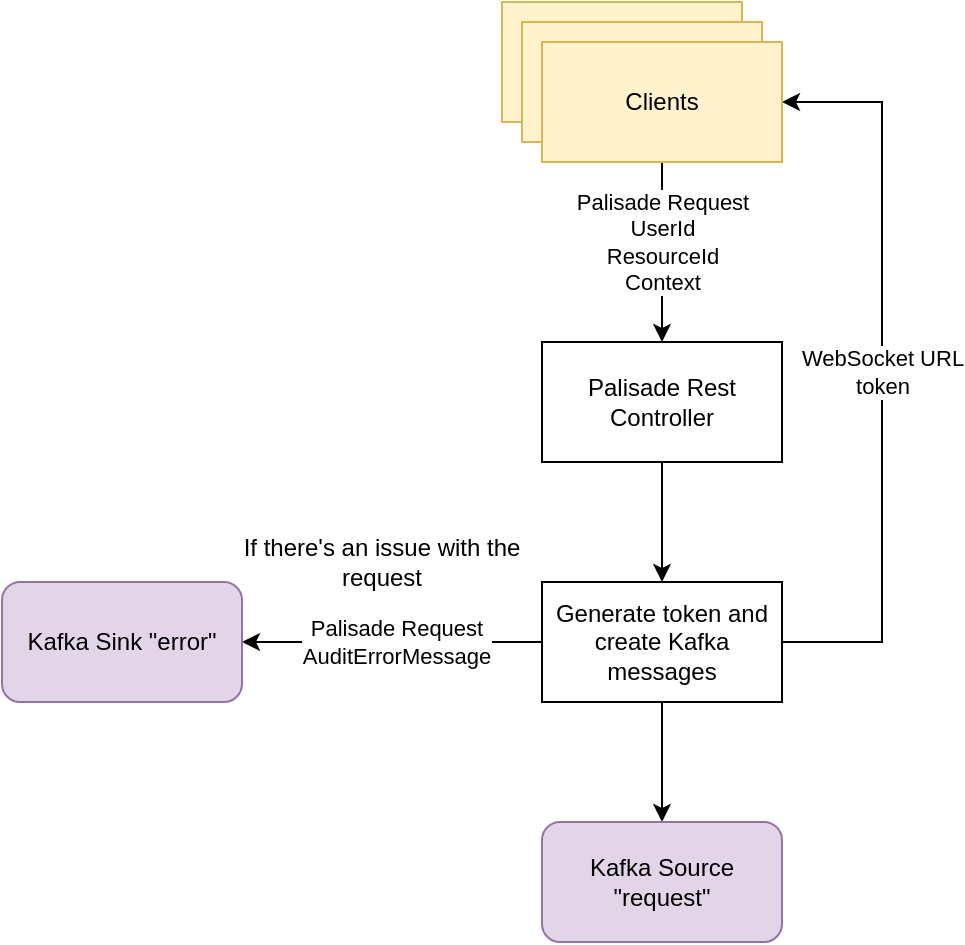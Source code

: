 <mxfile version="14.4.9" type="device"><diagram id="SdMqol5fMFEhxrIi3ivL" name="Page-1"><mxGraphModel dx="2062" dy="1122" grid="1" gridSize="10" guides="1" tooltips="1" connect="1" arrows="1" fold="1" page="1" pageScale="1" pageWidth="827" pageHeight="1169" math="0" shadow="0"><root><mxCell id="0"/><mxCell id="1" parent="0"/><mxCell id="gGCMSBtjauA2E-X8yc3L-7" value="WebSocket URL&lt;br&gt;token" style="edgeStyle=orthogonalEdgeStyle;rounded=0;orthogonalLoop=1;jettySize=auto;html=1;exitX=1;exitY=0.5;exitDx=0;exitDy=0;entryX=1;entryY=0.5;entryDx=0;entryDy=0;" edge="1" parent="1" source="gGCMSBtjauA2E-X8yc3L-12" target="gGCMSBtjauA2E-X8yc3L-4"><mxGeometry relative="1" as="geometry"><Array as="points"><mxPoint x="510" y="600"/><mxPoint x="510" y="330"/></Array></mxGeometry></mxCell><mxCell id="gGCMSBtjauA2E-X8yc3L-8" style="edgeStyle=orthogonalEdgeStyle;rounded=0;orthogonalLoop=1;jettySize=auto;html=1;exitX=0;exitY=0.5;exitDx=0;exitDy=0;" edge="1" parent="1" source="gGCMSBtjauA2E-X8yc3L-12" target="gGCMSBtjauA2E-X8yc3L-9"><mxGeometry relative="1" as="geometry"><mxPoint x="240" y="480" as="targetPoint"/></mxGeometry></mxCell><mxCell id="gGCMSBtjauA2E-X8yc3L-10" value="Palisade Request&lt;br&gt;AuditErrorMessage" style="edgeLabel;html=1;align=center;verticalAlign=middle;resizable=0;points=[];" vertex="1" connectable="0" parent="gGCMSBtjauA2E-X8yc3L-8"><mxGeometry x="0.339" relative="1" as="geometry"><mxPoint x="27" as="offset"/></mxGeometry></mxCell><mxCell id="gGCMSBtjauA2E-X8yc3L-11" style="edgeStyle=orthogonalEdgeStyle;rounded=0;orthogonalLoop=1;jettySize=auto;html=1;exitX=0.5;exitY=1;exitDx=0;exitDy=0;" edge="1" parent="1" source="gGCMSBtjauA2E-X8yc3L-1" target="gGCMSBtjauA2E-X8yc3L-12"><mxGeometry relative="1" as="geometry"><mxPoint x="400" y="600" as="targetPoint"/></mxGeometry></mxCell><mxCell id="gGCMSBtjauA2E-X8yc3L-1" value="Palisade Rest Controller" style="rounded=0;whiteSpace=wrap;html=1;" vertex="1" parent="1"><mxGeometry x="340" y="450" width="120" height="60" as="geometry"/></mxCell><mxCell id="gGCMSBtjauA2E-X8yc3L-2" value="" style="rounded=0;whiteSpace=wrap;html=1;fillColor=#fff2cc;strokeColor=#d6b656;" vertex="1" parent="1"><mxGeometry x="320" y="280" width="120" height="60" as="geometry"/></mxCell><mxCell id="gGCMSBtjauA2E-X8yc3L-3" value="" style="rounded=0;whiteSpace=wrap;html=1;fillColor=#fff2cc;strokeColor=#d6b656;" vertex="1" parent="1"><mxGeometry x="330" y="290" width="120" height="60" as="geometry"/></mxCell><mxCell id="gGCMSBtjauA2E-X8yc3L-5" value="Palisade Request&lt;br&gt;UserId&lt;br&gt;ResourceId&lt;br&gt;Context" style="edgeStyle=orthogonalEdgeStyle;rounded=0;orthogonalLoop=1;jettySize=auto;html=1;exitX=0.5;exitY=1;exitDx=0;exitDy=0;" edge="1" parent="1" source="gGCMSBtjauA2E-X8yc3L-4" target="gGCMSBtjauA2E-X8yc3L-1"><mxGeometry x="-0.111" relative="1" as="geometry"><mxPoint as="offset"/></mxGeometry></mxCell><mxCell id="gGCMSBtjauA2E-X8yc3L-4" value="Clients" style="rounded=0;whiteSpace=wrap;html=1;fillColor=#fff2cc;strokeColor=#d6b656;" vertex="1" parent="1"><mxGeometry x="340" y="300" width="120" height="60" as="geometry"/></mxCell><mxCell id="gGCMSBtjauA2E-X8yc3L-9" value="Kafka Sink &quot;error&quot;" style="rounded=1;whiteSpace=wrap;html=1;fillColor=#e1d5e7;strokeColor=#9673a6;" vertex="1" parent="1"><mxGeometry x="70" y="570" width="120" height="60" as="geometry"/></mxCell><mxCell id="gGCMSBtjauA2E-X8yc3L-14" style="edgeStyle=orthogonalEdgeStyle;rounded=0;orthogonalLoop=1;jettySize=auto;html=1;" edge="1" parent="1" source="gGCMSBtjauA2E-X8yc3L-12" target="gGCMSBtjauA2E-X8yc3L-15"><mxGeometry relative="1" as="geometry"><mxPoint x="400" y="720" as="targetPoint"/></mxGeometry></mxCell><mxCell id="gGCMSBtjauA2E-X8yc3L-12" value="Generate token and create Kafka messages" style="rounded=0;whiteSpace=wrap;html=1;" vertex="1" parent="1"><mxGeometry x="340" y="570" width="120" height="60" as="geometry"/></mxCell><mxCell id="gGCMSBtjauA2E-X8yc3L-13" value="If there's an issue with the request" style="text;html=1;strokeColor=none;fillColor=none;align=center;verticalAlign=middle;whiteSpace=wrap;rounded=0;" vertex="1" parent="1"><mxGeometry x="180" y="550" width="160" height="20" as="geometry"/></mxCell><mxCell id="gGCMSBtjauA2E-X8yc3L-15" value="Kafka Source &quot;request&quot;" style="rounded=1;whiteSpace=wrap;html=1;fillColor=#e1d5e7;strokeColor=#9673a6;" vertex="1" parent="1"><mxGeometry x="340" y="690" width="120" height="60" as="geometry"/></mxCell></root></mxGraphModel></diagram></mxfile>